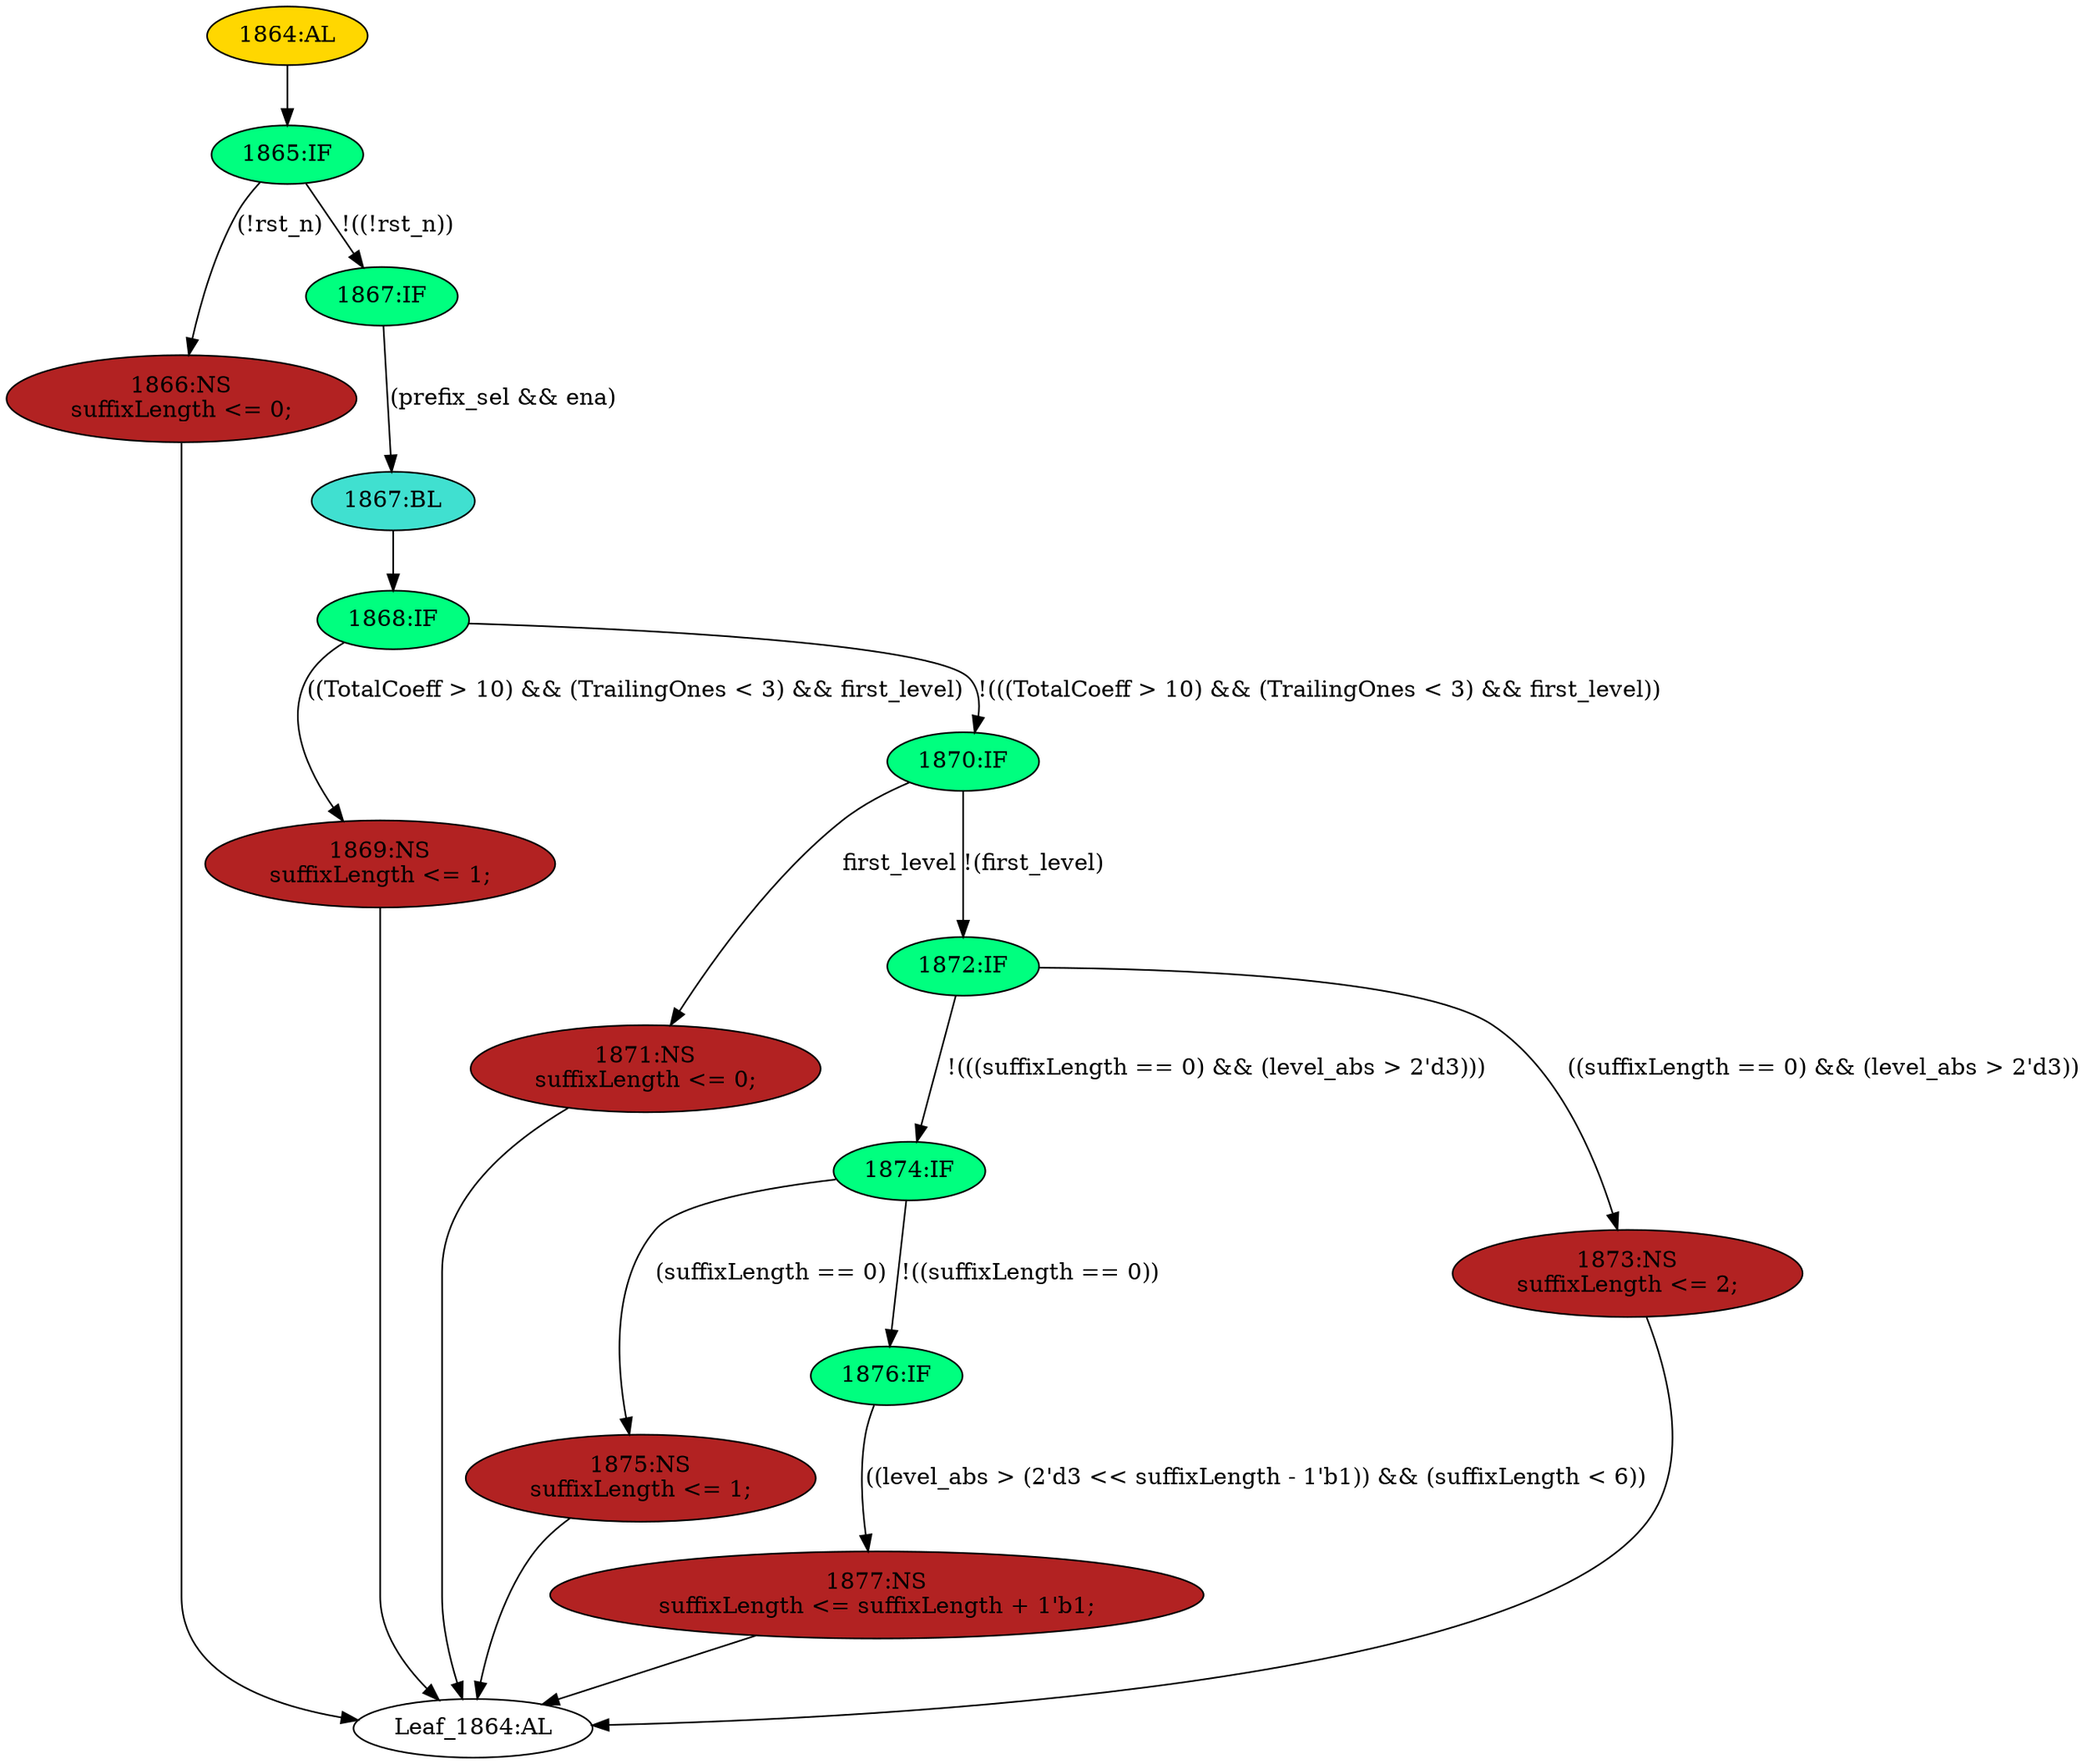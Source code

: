 strict digraph "" {
	node [label="\N"];
	"1866:NS"	 [ast="<pyverilog.vparser.ast.NonblockingSubstitution object at 0x7f204c5986d0>",
		fillcolor=firebrick,
		label="1866:NS
suffixLength <= 0;",
		statements="[<pyverilog.vparser.ast.NonblockingSubstitution object at 0x7f204c5986d0>]",
		style=filled,
		typ=NonblockingSubstitution];
	"Leaf_1864:AL"	 [def_var="['suffixLength']",
		label="Leaf_1864:AL"];
	"1866:NS" -> "Leaf_1864:AL"	 [cond="[]",
		lineno=None];
	"1874:IF"	 [ast="<pyverilog.vparser.ast.IfStatement object at 0x7f204c598650>",
		fillcolor=springgreen,
		label="1874:IF",
		statements="[]",
		style=filled,
		typ=IfStatement];
	"1875:NS"	 [ast="<pyverilog.vparser.ast.NonblockingSubstitution object at 0x7f204c6dded0>",
		fillcolor=firebrick,
		label="1875:NS
suffixLength <= 1;",
		statements="[<pyverilog.vparser.ast.NonblockingSubstitution object at 0x7f204c6dded0>]",
		style=filled,
		typ=NonblockingSubstitution];
	"1874:IF" -> "1875:NS"	 [cond="['suffixLength']",
		label="(suffixLength == 0)",
		lineno=1874];
	"1876:IF"	 [ast="<pyverilog.vparser.ast.IfStatement object at 0x7f204c59f3d0>",
		fillcolor=springgreen,
		label="1876:IF",
		statements="[]",
		style=filled,
		typ=IfStatement];
	"1874:IF" -> "1876:IF"	 [cond="['suffixLength']",
		label="!((suffixLength == 0))",
		lineno=1874];
	"1868:IF"	 [ast="<pyverilog.vparser.ast.IfStatement object at 0x7f204c749150>",
		fillcolor=springgreen,
		label="1868:IF",
		statements="[]",
		style=filled,
		typ=IfStatement];
	"1869:NS"	 [ast="<pyverilog.vparser.ast.NonblockingSubstitution object at 0x7f204c6f4b90>",
		fillcolor=firebrick,
		label="1869:NS
suffixLength <= 1;",
		statements="[<pyverilog.vparser.ast.NonblockingSubstitution object at 0x7f204c6f4b90>]",
		style=filled,
		typ=NonblockingSubstitution];
	"1868:IF" -> "1869:NS"	 [cond="['TotalCoeff', 'TrailingOnes', 'first_level']",
		label="((TotalCoeff > 10) && (TrailingOnes < 3) && first_level)",
		lineno=1868];
	"1870:IF"	 [ast="<pyverilog.vparser.ast.IfStatement object at 0x7f204c749190>",
		fillcolor=springgreen,
		label="1870:IF",
		statements="[]",
		style=filled,
		typ=IfStatement];
	"1868:IF" -> "1870:IF"	 [cond="['TotalCoeff', 'TrailingOnes', 'first_level']",
		label="!(((TotalCoeff > 10) && (TrailingOnes < 3) && first_level))",
		lineno=1868];
	"1865:IF"	 [ast="<pyverilog.vparser.ast.IfStatement object at 0x7f204c749090>",
		fillcolor=springgreen,
		label="1865:IF",
		statements="[]",
		style=filled,
		typ=IfStatement];
	"1865:IF" -> "1866:NS"	 [cond="['rst_n']",
		label="(!rst_n)",
		lineno=1865];
	"1867:IF"	 [ast="<pyverilog.vparser.ast.IfStatement object at 0x7f204c7490d0>",
		fillcolor=springgreen,
		label="1867:IF",
		statements="[]",
		style=filled,
		typ=IfStatement];
	"1865:IF" -> "1867:IF"	 [cond="['rst_n']",
		label="!((!rst_n))",
		lineno=1865];
	"1864:AL"	 [ast="<pyverilog.vparser.ast.Always object at 0x7f204c737e10>",
		clk_sens=True,
		fillcolor=gold,
		label="1864:AL",
		sens="['clk', 'rst_n']",
		statements="[]",
		style=filled,
		typ=Always,
		use_var="['ena', 'prefix_sel', 'level_abs', 'suffixLength', 'first_level', 'TotalCoeff', 'rst_n', 'TrailingOnes']"];
	"1864:AL" -> "1865:IF"	 [cond="[]",
		lineno=None];
	"1867:BL"	 [ast="<pyverilog.vparser.ast.Block object at 0x7f204c749110>",
		fillcolor=turquoise,
		label="1867:BL",
		statements="[]",
		style=filled,
		typ=Block];
	"1867:IF" -> "1867:BL"	 [cond="['prefix_sel', 'ena']",
		label="(prefix_sel && ena)",
		lineno=1867];
	"1871:NS"	 [ast="<pyverilog.vparser.ast.NonblockingSubstitution object at 0x7f204c749410>",
		fillcolor=firebrick,
		label="1871:NS
suffixLength <= 0;",
		statements="[<pyverilog.vparser.ast.NonblockingSubstitution object at 0x7f204c749410>]",
		style=filled,
		typ=NonblockingSubstitution];
	"1871:NS" -> "Leaf_1864:AL"	 [cond="[]",
		lineno=None];
	"1873:NS"	 [ast="<pyverilog.vparser.ast.NonblockingSubstitution object at 0x7f204c6dddd0>",
		fillcolor=firebrick,
		label="1873:NS
suffixLength <= 2;",
		statements="[<pyverilog.vparser.ast.NonblockingSubstitution object at 0x7f204c6dddd0>]",
		style=filled,
		typ=NonblockingSubstitution];
	"1873:NS" -> "Leaf_1864:AL"	 [cond="[]",
		lineno=None];
	"1875:NS" -> "Leaf_1864:AL"	 [cond="[]",
		lineno=None];
	"1877:NS"	 [ast="<pyverilog.vparser.ast.NonblockingSubstitution object at 0x7f204c59f310>",
		fillcolor=firebrick,
		label="1877:NS
suffixLength <= suffixLength + 1'b1;",
		statements="[<pyverilog.vparser.ast.NonblockingSubstitution object at 0x7f204c59f310>]",
		style=filled,
		typ=NonblockingSubstitution];
	"1876:IF" -> "1877:NS"	 [cond="['level_abs', 'suffixLength', 'suffixLength']",
		label="((level_abs > (2'd3 << suffixLength - 1'b1)) && (suffixLength < 6))",
		lineno=1876];
	"1867:BL" -> "1868:IF"	 [cond="[]",
		lineno=None];
	"1877:NS" -> "Leaf_1864:AL"	 [cond="[]",
		lineno=None];
	"1869:NS" -> "Leaf_1864:AL"	 [cond="[]",
		lineno=None];
	"1872:IF"	 [ast="<pyverilog.vparser.ast.IfStatement object at 0x7f204c7491d0>",
		fillcolor=springgreen,
		label="1872:IF",
		statements="[]",
		style=filled,
		typ=IfStatement];
	"1872:IF" -> "1874:IF"	 [cond="['suffixLength', 'level_abs']",
		label="!(((suffixLength == 0) && (level_abs > 2'd3)))",
		lineno=1872];
	"1872:IF" -> "1873:NS"	 [cond="['suffixLength', 'level_abs']",
		label="((suffixLength == 0) && (level_abs > 2'd3))",
		lineno=1872];
	"1870:IF" -> "1871:NS"	 [cond="['first_level']",
		label=first_level,
		lineno=1870];
	"1870:IF" -> "1872:IF"	 [cond="['first_level']",
		label="!(first_level)",
		lineno=1870];
}
